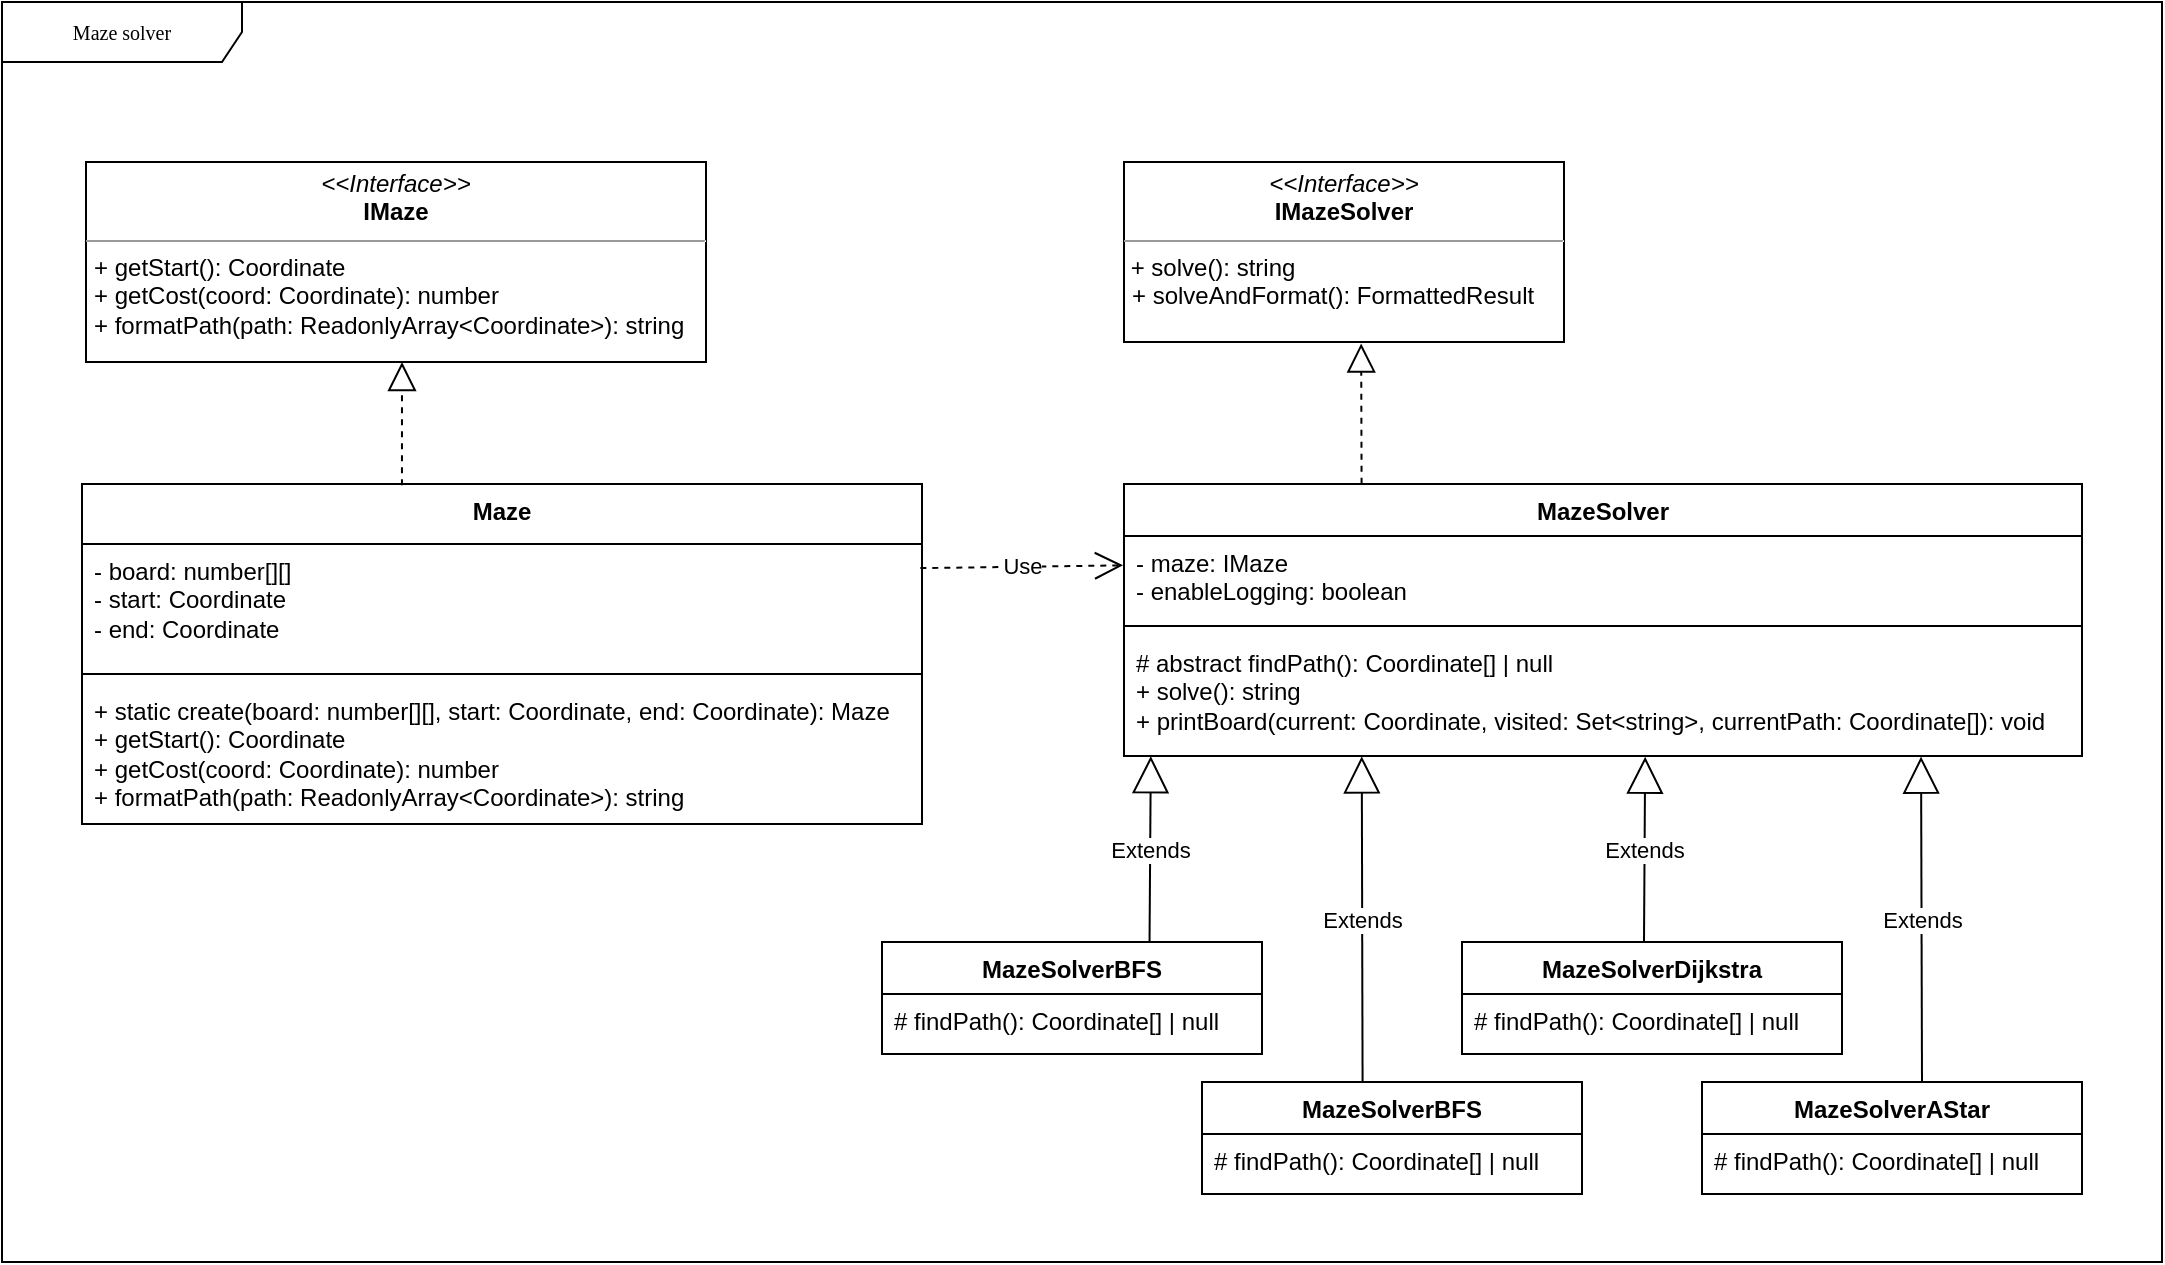 <mxfile version="24.7.17">
  <diagram name="Page-1" id="c4acf3e9-155e-7222-9cf6-157b1a14988f">
    <mxGraphModel dx="1103" dy="579" grid="1" gridSize="10" guides="1" tooltips="1" connect="1" arrows="1" fold="1" page="0" pageScale="1" pageWidth="850" pageHeight="1100" background="none" math="0" shadow="0">
      <root>
        <mxCell id="0" />
        <mxCell id="1" parent="0" />
        <mxCell id="17acba5748e5396b-1" value="Maze solver" style="shape=umlFrame;whiteSpace=wrap;html=1;rounded=0;shadow=0;comic=0;labelBackgroundColor=none;strokeWidth=1;fontFamily=Verdana;fontSize=10;align=center;width=120;height=30;direction=west;flipV=1;flipH=1;" parent="1" vertex="1">
          <mxGeometry width="1080" height="630" as="geometry" />
        </mxCell>
        <mxCell id="5d2195bd80daf111-39" style="edgeStyle=orthogonalEdgeStyle;rounded=0;html=1;dashed=1;labelBackgroundColor=none;startFill=0;endArrow=open;endFill=0;endSize=10;fontFamily=Verdana;fontSize=10;" parent="1" source="5d2195bd80daf111-1" edge="1">
          <mxGeometry relative="1" as="geometry">
            <mxPoint x="730" y="978" as="targetPoint" />
          </mxGeometry>
        </mxCell>
        <mxCell id="5d2195bd80daf111-35" style="edgeStyle=orthogonalEdgeStyle;rounded=0;html=1;dashed=1;labelBackgroundColor=none;startFill=0;endArrow=open;endFill=0;endSize=10;fontFamily=Verdana;fontSize=10;" parent="1" target="5d2195bd80daf111-8" edge="1">
          <mxGeometry relative="1" as="geometry">
            <Array as="points">
              <mxPoint x="545" y="970" />
              <mxPoint x="545" y="970" />
            </Array>
            <mxPoint x="545.0" y="963" as="sourcePoint" />
          </mxGeometry>
        </mxCell>
        <mxCell id="5d2195bd80daf111-34" style="edgeStyle=orthogonalEdgeStyle;rounded=0;html=1;dashed=1;labelBackgroundColor=none;startFill=0;endArrow=open;endFill=0;endSize=10;fontFamily=Verdana;fontSize=10;" parent="1" target="5d2195bd80daf111-8" edge="1">
          <mxGeometry relative="1" as="geometry">
            <Array as="points">
              <mxPoint x="410" y="1029" />
              <mxPoint x="410" y="1029" />
            </Array>
            <mxPoint x="380" y="1029.091" as="sourcePoint" />
          </mxGeometry>
        </mxCell>
        <mxCell id="5d2195bd80daf111-18" value="&lt;p style=&quot;margin:0px;margin-top:4px;text-align:center;&quot;&gt;&lt;i&gt;&amp;lt;&amp;lt;Interface&amp;gt;&amp;gt;&lt;/i&gt;&lt;br&gt;&lt;b&gt;IMaze&lt;/b&gt;&lt;/p&gt;&lt;hr size=&quot;1&quot;&gt;&lt;p style=&quot;margin:0px;margin-left:4px;&quot;&gt;+ getStart(): Coordinate &lt;/p&gt;&lt;p style=&quot;margin:0px;margin-left:4px;&quot;&gt;+ getCost(coord: Coordinate): number&lt;/p&gt;&lt;p style=&quot;margin:0px;margin-left:4px;&quot;&gt;+ formatPath(path: ReadonlyArray&amp;lt;Coordinate&amp;gt;): string&lt;/p&gt;" style="verticalAlign=top;align=left;overflow=fill;fontSize=12;fontFamily=Helvetica;html=1;rounded=0;shadow=0;comic=0;labelBackgroundColor=none;strokeWidth=1" parent="1" vertex="1">
          <mxGeometry x="42" y="80" width="310" height="100" as="geometry" />
        </mxCell>
        <mxCell id="5d2195bd80daf111-19" value="&lt;p style=&quot;margin:0px;margin-top:4px;text-align:center;&quot;&gt;&lt;i&gt;&amp;lt;&amp;lt;Interface&amp;gt;&amp;gt;&lt;/i&gt;&lt;br&gt;&lt;b&gt;IMazeSolver&lt;/b&gt;&lt;/p&gt;&lt;hr size=&quot;1&quot;&gt;&amp;nbsp;+ solve(): string &lt;br&gt;&lt;p style=&quot;margin:0px;margin-left:4px;&quot;&gt;+ solveAndFormat(): FormattedResult&lt;/p&gt;" style="verticalAlign=top;align=left;overflow=fill;fontSize=12;fontFamily=Helvetica;html=1;rounded=0;shadow=0;comic=0;labelBackgroundColor=none;strokeWidth=1" parent="1" vertex="1">
          <mxGeometry x="561" y="80" width="220" height="90" as="geometry" />
        </mxCell>
        <mxCell id="gK6vRJrWsyUHmA_Xx5b--3" value="Maze" style="swimlane;fontStyle=1;align=center;verticalAlign=top;childLayout=stackLayout;horizontal=1;startSize=30;horizontalStack=0;resizeParent=1;resizeParentMax=0;resizeLast=0;collapsible=1;marginBottom=0;whiteSpace=wrap;html=1;" vertex="1" parent="1">
          <mxGeometry x="40" y="241" width="420" height="170" as="geometry">
            <mxRectangle x="60" y="270" width="100" height="30" as="alternateBounds" />
          </mxGeometry>
        </mxCell>
        <mxCell id="gK6vRJrWsyUHmA_Xx5b--4" value="&lt;div&gt;- board: number[][] &lt;br&gt;&lt;/div&gt;&lt;div&gt;- start: Coordinate&lt;/div&gt;&lt;div&gt;- end: Coordinate &lt;/div&gt;" style="text;strokeColor=none;fillColor=none;align=left;verticalAlign=top;spacingLeft=4;spacingRight=4;overflow=hidden;rotatable=0;points=[[0,0.5],[1,0.5]];portConstraint=eastwest;whiteSpace=wrap;html=1;" vertex="1" parent="gK6vRJrWsyUHmA_Xx5b--3">
          <mxGeometry y="30" width="420" height="60" as="geometry" />
        </mxCell>
        <mxCell id="gK6vRJrWsyUHmA_Xx5b--5" value="" style="line;strokeWidth=1;fillColor=none;align=left;verticalAlign=middle;spacingTop=-1;spacingLeft=3;spacingRight=3;rotatable=0;labelPosition=right;points=[];portConstraint=eastwest;strokeColor=inherit;" vertex="1" parent="gK6vRJrWsyUHmA_Xx5b--3">
          <mxGeometry y="90" width="420" height="10" as="geometry" />
        </mxCell>
        <mxCell id="gK6vRJrWsyUHmA_Xx5b--6" value="&lt;div&gt;+ static create(board: number[][], start: Coordinate, end: Coordinate): Maze&lt;/div&gt;&lt;div&gt;+ getStart(): Coordinate &lt;/div&gt;&lt;div&gt;+ getCost(coord: Coordinate): number &lt;br&gt;&lt;/div&gt;&lt;div&gt;+ formatPath(path: ReadonlyArray&amp;lt;Coordinate&amp;gt;): string&lt;/div&gt;" style="text;strokeColor=none;fillColor=none;align=left;verticalAlign=top;spacingLeft=4;spacingRight=4;overflow=hidden;rotatable=0;points=[[0,0.5],[1,0.5]];portConstraint=eastwest;whiteSpace=wrap;html=1;" vertex="1" parent="gK6vRJrWsyUHmA_Xx5b--3">
          <mxGeometry y="100" width="420" height="70" as="geometry" />
        </mxCell>
        <mxCell id="gK6vRJrWsyUHmA_Xx5b--13" value="MazeSolver" style="swimlane;fontStyle=1;align=center;verticalAlign=top;childLayout=stackLayout;horizontal=1;startSize=26;horizontalStack=0;resizeParent=1;resizeParentMax=0;resizeLast=0;collapsible=1;marginBottom=0;whiteSpace=wrap;html=1;" vertex="1" parent="1">
          <mxGeometry x="561" y="241" width="479" height="136" as="geometry" />
        </mxCell>
        <mxCell id="gK6vRJrWsyUHmA_Xx5b--14" value="&lt;div&gt;- maze: IMaze&lt;/div&gt;- enableLogging: boolean" style="text;strokeColor=none;fillColor=none;align=left;verticalAlign=top;spacingLeft=4;spacingRight=4;overflow=hidden;rotatable=0;points=[[0,0.5],[1,0.5]];portConstraint=eastwest;whiteSpace=wrap;html=1;" vertex="1" parent="gK6vRJrWsyUHmA_Xx5b--13">
          <mxGeometry y="26" width="479" height="40" as="geometry" />
        </mxCell>
        <mxCell id="gK6vRJrWsyUHmA_Xx5b--15" value="" style="line;strokeWidth=1;fillColor=none;align=left;verticalAlign=middle;spacingTop=-1;spacingLeft=3;spacingRight=3;rotatable=0;labelPosition=right;points=[];portConstraint=eastwest;strokeColor=inherit;" vertex="1" parent="gK6vRJrWsyUHmA_Xx5b--13">
          <mxGeometry y="66" width="479" height="10" as="geometry" />
        </mxCell>
        <mxCell id="gK6vRJrWsyUHmA_Xx5b--16" value="&lt;div&gt;# abstract findPath(): Coordinate[] | null&lt;/div&gt;&lt;div&gt;+ solve(): string &lt;/div&gt;&lt;div&gt;+ printBoard(current: Coordinate, visited: Set&amp;lt;string&amp;gt;, currentPath: Coordinate[]): void&lt;/div&gt;&lt;div&gt;&lt;br&gt;&lt;/div&gt;" style="text;strokeColor=none;fillColor=none;align=left;verticalAlign=top;spacingLeft=4;spacingRight=4;overflow=hidden;rotatable=0;points=[[0,0.5],[1,0.5]];portConstraint=eastwest;whiteSpace=wrap;html=1;" vertex="1" parent="gK6vRJrWsyUHmA_Xx5b--13">
          <mxGeometry y="76" width="479" height="60" as="geometry" />
        </mxCell>
        <mxCell id="gK6vRJrWsyUHmA_Xx5b--19" value="MazeSolverBFS" style="swimlane;fontStyle=1;align=center;verticalAlign=top;childLayout=stackLayout;horizontal=1;startSize=26;horizontalStack=0;resizeParent=1;resizeParentMax=0;resizeLast=0;collapsible=1;marginBottom=0;whiteSpace=wrap;html=1;" vertex="1" parent="1">
          <mxGeometry x="440" y="470" width="190" height="56" as="geometry" />
        </mxCell>
        <mxCell id="gK6vRJrWsyUHmA_Xx5b--22" value="# findPath(): Coordinate[] | null " style="text;strokeColor=none;fillColor=none;align=left;verticalAlign=top;spacingLeft=4;spacingRight=4;overflow=hidden;rotatable=0;points=[[0,0.5],[1,0.5]];portConstraint=eastwest;whiteSpace=wrap;html=1;" vertex="1" parent="gK6vRJrWsyUHmA_Xx5b--19">
          <mxGeometry y="26" width="190" height="30" as="geometry" />
        </mxCell>
        <mxCell id="gK6vRJrWsyUHmA_Xx5b--26" value="MazeSolverBFS" style="swimlane;fontStyle=1;align=center;verticalAlign=top;childLayout=stackLayout;horizontal=1;startSize=26;horizontalStack=0;resizeParent=1;resizeParentMax=0;resizeLast=0;collapsible=1;marginBottom=0;whiteSpace=wrap;html=1;" vertex="1" parent="1">
          <mxGeometry x="600" y="540" width="190" height="56" as="geometry" />
        </mxCell>
        <mxCell id="gK6vRJrWsyUHmA_Xx5b--27" value="# findPath(): Coordinate[] | null " style="text;strokeColor=none;fillColor=none;align=left;verticalAlign=top;spacingLeft=4;spacingRight=4;overflow=hidden;rotatable=0;points=[[0,0.5],[1,0.5]];portConstraint=eastwest;whiteSpace=wrap;html=1;" vertex="1" parent="gK6vRJrWsyUHmA_Xx5b--26">
          <mxGeometry y="26" width="190" height="30" as="geometry" />
        </mxCell>
        <mxCell id="gK6vRJrWsyUHmA_Xx5b--12" value="" style="endArrow=block;dashed=1;endFill=0;endSize=12;html=1;rounded=0;entryX=0.5;entryY=1;entryDx=0;entryDy=0;exitX=0.369;exitY=0.004;exitDx=0;exitDy=0;exitPerimeter=0;" edge="1" parent="1">
          <mxGeometry width="160" relative="1" as="geometry">
            <mxPoint x="199.98" y="241.68" as="sourcePoint" />
            <mxPoint x="200" y="180" as="targetPoint" />
          </mxGeometry>
        </mxCell>
        <mxCell id="gK6vRJrWsyUHmA_Xx5b--18" value="" style="endArrow=block;dashed=1;endFill=0;endSize=12;html=1;rounded=0;entryX=0.539;entryY=1.008;entryDx=0;entryDy=0;entryPerimeter=0;exitX=0.248;exitY=-0.001;exitDx=0;exitDy=0;exitPerimeter=0;" edge="1" parent="1" source="gK6vRJrWsyUHmA_Xx5b--13" target="5d2195bd80daf111-19">
          <mxGeometry width="160" relative="1" as="geometry">
            <mxPoint x="621.96" y="230" as="sourcePoint" />
            <mxPoint x="619.0" y="177.18" as="targetPoint" />
          </mxGeometry>
        </mxCell>
        <mxCell id="gK6vRJrWsyUHmA_Xx5b--32" value="MazeSolverDijkstra" style="swimlane;fontStyle=1;align=center;verticalAlign=top;childLayout=stackLayout;horizontal=1;startSize=26;horizontalStack=0;resizeParent=1;resizeParentMax=0;resizeLast=0;collapsible=1;marginBottom=0;whiteSpace=wrap;html=1;" vertex="1" parent="1">
          <mxGeometry x="730" y="470" width="190" height="56" as="geometry" />
        </mxCell>
        <mxCell id="gK6vRJrWsyUHmA_Xx5b--34" value="# findPath(): Coordinate[] | null " style="text;strokeColor=none;fillColor=none;align=left;verticalAlign=top;spacingLeft=4;spacingRight=4;overflow=hidden;rotatable=0;points=[[0,0.5],[1,0.5]];portConstraint=eastwest;whiteSpace=wrap;html=1;" vertex="1" parent="gK6vRJrWsyUHmA_Xx5b--32">
          <mxGeometry y="26" width="190" height="30" as="geometry" />
        </mxCell>
        <mxCell id="gK6vRJrWsyUHmA_Xx5b--35" value="&lt;div&gt;MazeSolverAStar&lt;/div&gt;" style="swimlane;fontStyle=1;align=center;verticalAlign=top;childLayout=stackLayout;horizontal=1;startSize=26;horizontalStack=0;resizeParent=1;resizeParentMax=0;resizeLast=0;collapsible=1;marginBottom=0;whiteSpace=wrap;html=1;" vertex="1" parent="1">
          <mxGeometry x="850" y="540" width="190" height="56" as="geometry" />
        </mxCell>
        <mxCell id="gK6vRJrWsyUHmA_Xx5b--36" value="Extends" style="endArrow=block;endSize=16;endFill=0;html=1;rounded=0;entryX=0.832;entryY=1.005;entryDx=0;entryDy=0;entryPerimeter=0;" edge="1" parent="gK6vRJrWsyUHmA_Xx5b--35" target="gK6vRJrWsyUHmA_Xx5b--16">
          <mxGeometry width="160" relative="1" as="geometry">
            <mxPoint x="110" as="sourcePoint" />
            <mxPoint x="110" y="-172" as="targetPoint" />
          </mxGeometry>
        </mxCell>
        <mxCell id="gK6vRJrWsyUHmA_Xx5b--37" value="# findPath(): Coordinate[] | null " style="text;strokeColor=none;fillColor=none;align=left;verticalAlign=top;spacingLeft=4;spacingRight=4;overflow=hidden;rotatable=0;points=[[0,0.5],[1,0.5]];portConstraint=eastwest;whiteSpace=wrap;html=1;" vertex="1" parent="gK6vRJrWsyUHmA_Xx5b--35">
          <mxGeometry y="26" width="190" height="30" as="geometry" />
        </mxCell>
        <mxCell id="gK6vRJrWsyUHmA_Xx5b--38" value="Use" style="endArrow=open;endSize=12;dashed=1;html=1;rounded=0;entryX=-0.001;entryY=0.367;entryDx=0;entryDy=0;entryPerimeter=0;exitX=0.998;exitY=0.201;exitDx=0;exitDy=0;exitPerimeter=0;" edge="1" parent="1" source="gK6vRJrWsyUHmA_Xx5b--4" target="gK6vRJrWsyUHmA_Xx5b--14">
          <mxGeometry width="160" relative="1" as="geometry">
            <mxPoint x="459" y="278" as="sourcePoint" />
            <mxPoint x="509" y="280" as="targetPoint" />
          </mxGeometry>
        </mxCell>
        <mxCell id="gK6vRJrWsyUHmA_Xx5b--40" value="" style="group" vertex="1" connectable="0" parent="1">
          <mxGeometry x="821" y="470" as="geometry" />
        </mxCell>
        <mxCell id="gK6vRJrWsyUHmA_Xx5b--24" value="Extends" style="endArrow=block;endSize=16;endFill=0;html=1;rounded=0;entryX=0.028;entryY=1.001;entryDx=0;entryDy=0;entryPerimeter=0;exitX=0.704;exitY=0.009;exitDx=0;exitDy=0;exitPerimeter=0;movable=1;resizable=1;rotatable=1;deletable=1;editable=1;locked=0;connectable=1;" edge="1" parent="gK6vRJrWsyUHmA_Xx5b--40" source="gK6vRJrWsyUHmA_Xx5b--19" target="gK6vRJrWsyUHmA_Xx5b--16">
          <mxGeometry width="160" relative="1" as="geometry">
            <mxPoint x="-225.02" y="-10.792" as="sourcePoint" />
            <mxPoint x="-219.36" y="-101.054" as="targetPoint" />
          </mxGeometry>
        </mxCell>
        <mxCell id="gK6vRJrWsyUHmA_Xx5b--29" value="Extends" style="endArrow=block;endSize=16;endFill=0;html=1;rounded=0;entryX=0.196;entryY=1.003;entryDx=0;entryDy=0;entryPerimeter=0;exitX=0.291;exitY=0.001;exitDx=0;exitDy=0;exitPerimeter=0;" edge="1" parent="gK6vRJrWsyUHmA_Xx5b--40">
          <mxGeometry width="160" relative="1" as="geometry">
            <mxPoint x="-140.71" y="70.056" as="sourcePoint" />
            <mxPoint x="-141.116" y="-92.82" as="targetPoint" />
          </mxGeometry>
        </mxCell>
        <mxCell id="gK6vRJrWsyUHmA_Xx5b--33" value="Extends" style="endArrow=block;endSize=16;endFill=0;html=1;rounded=0;entryX=0.544;entryY=1.006;entryDx=0;entryDy=0;entryPerimeter=0;" edge="1" parent="gK6vRJrWsyUHmA_Xx5b--40" target="gK6vRJrWsyUHmA_Xx5b--16">
          <mxGeometry width="160" relative="1" as="geometry">
            <mxPoint as="sourcePoint" />
            <mxPoint x="12.04" y="-100.744" as="targetPoint" />
          </mxGeometry>
        </mxCell>
      </root>
    </mxGraphModel>
  </diagram>
</mxfile>
